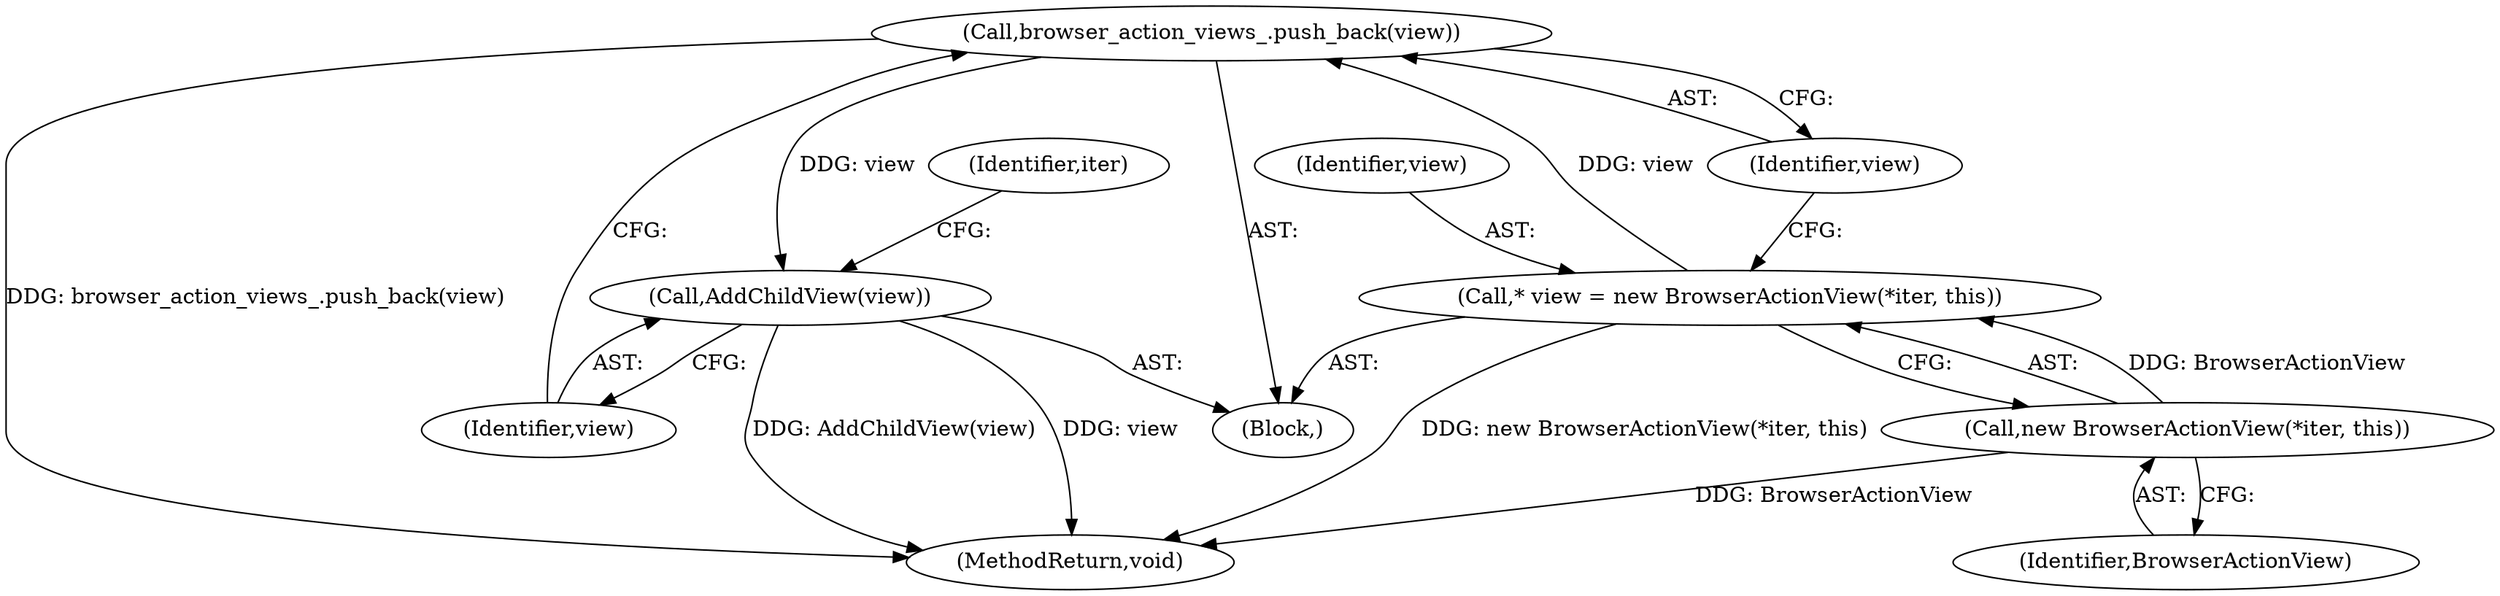 digraph "1_Chrome_4afa45dfbf11e9334e63aef002cd854ec86f6d44_3@pointer" {
"1000132" [label="(Call,browser_action_views_.push_back(view))"];
"1000128" [label="(Call,* view = new BrowserActionView(*iter, this))"];
"1000130" [label="(Call,new BrowserActionView(*iter, this))"];
"1000134" [label="(Call,AddChildView(view))"];
"1000128" [label="(Call,* view = new BrowserActionView(*iter, this))"];
"1000135" [label="(Identifier,view)"];
"1000125" [label="(Identifier,iter)"];
"1000131" [label="(Identifier,BrowserActionView)"];
"1000133" [label="(Identifier,view)"];
"1000136" [label="(MethodReturn,void)"];
"1000130" [label="(Call,new BrowserActionView(*iter, this))"];
"1000126" [label="(Block,)"];
"1000129" [label="(Identifier,view)"];
"1000134" [label="(Call,AddChildView(view))"];
"1000132" [label="(Call,browser_action_views_.push_back(view))"];
"1000132" -> "1000126"  [label="AST: "];
"1000132" -> "1000133"  [label="CFG: "];
"1000133" -> "1000132"  [label="AST: "];
"1000135" -> "1000132"  [label="CFG: "];
"1000132" -> "1000136"  [label="DDG: browser_action_views_.push_back(view)"];
"1000128" -> "1000132"  [label="DDG: view"];
"1000132" -> "1000134"  [label="DDG: view"];
"1000128" -> "1000126"  [label="AST: "];
"1000128" -> "1000130"  [label="CFG: "];
"1000129" -> "1000128"  [label="AST: "];
"1000130" -> "1000128"  [label="AST: "];
"1000133" -> "1000128"  [label="CFG: "];
"1000128" -> "1000136"  [label="DDG: new BrowserActionView(*iter, this)"];
"1000130" -> "1000128"  [label="DDG: BrowserActionView"];
"1000130" -> "1000131"  [label="CFG: "];
"1000131" -> "1000130"  [label="AST: "];
"1000130" -> "1000136"  [label="DDG: BrowserActionView"];
"1000134" -> "1000126"  [label="AST: "];
"1000134" -> "1000135"  [label="CFG: "];
"1000135" -> "1000134"  [label="AST: "];
"1000125" -> "1000134"  [label="CFG: "];
"1000134" -> "1000136"  [label="DDG: AddChildView(view)"];
"1000134" -> "1000136"  [label="DDG: view"];
}

